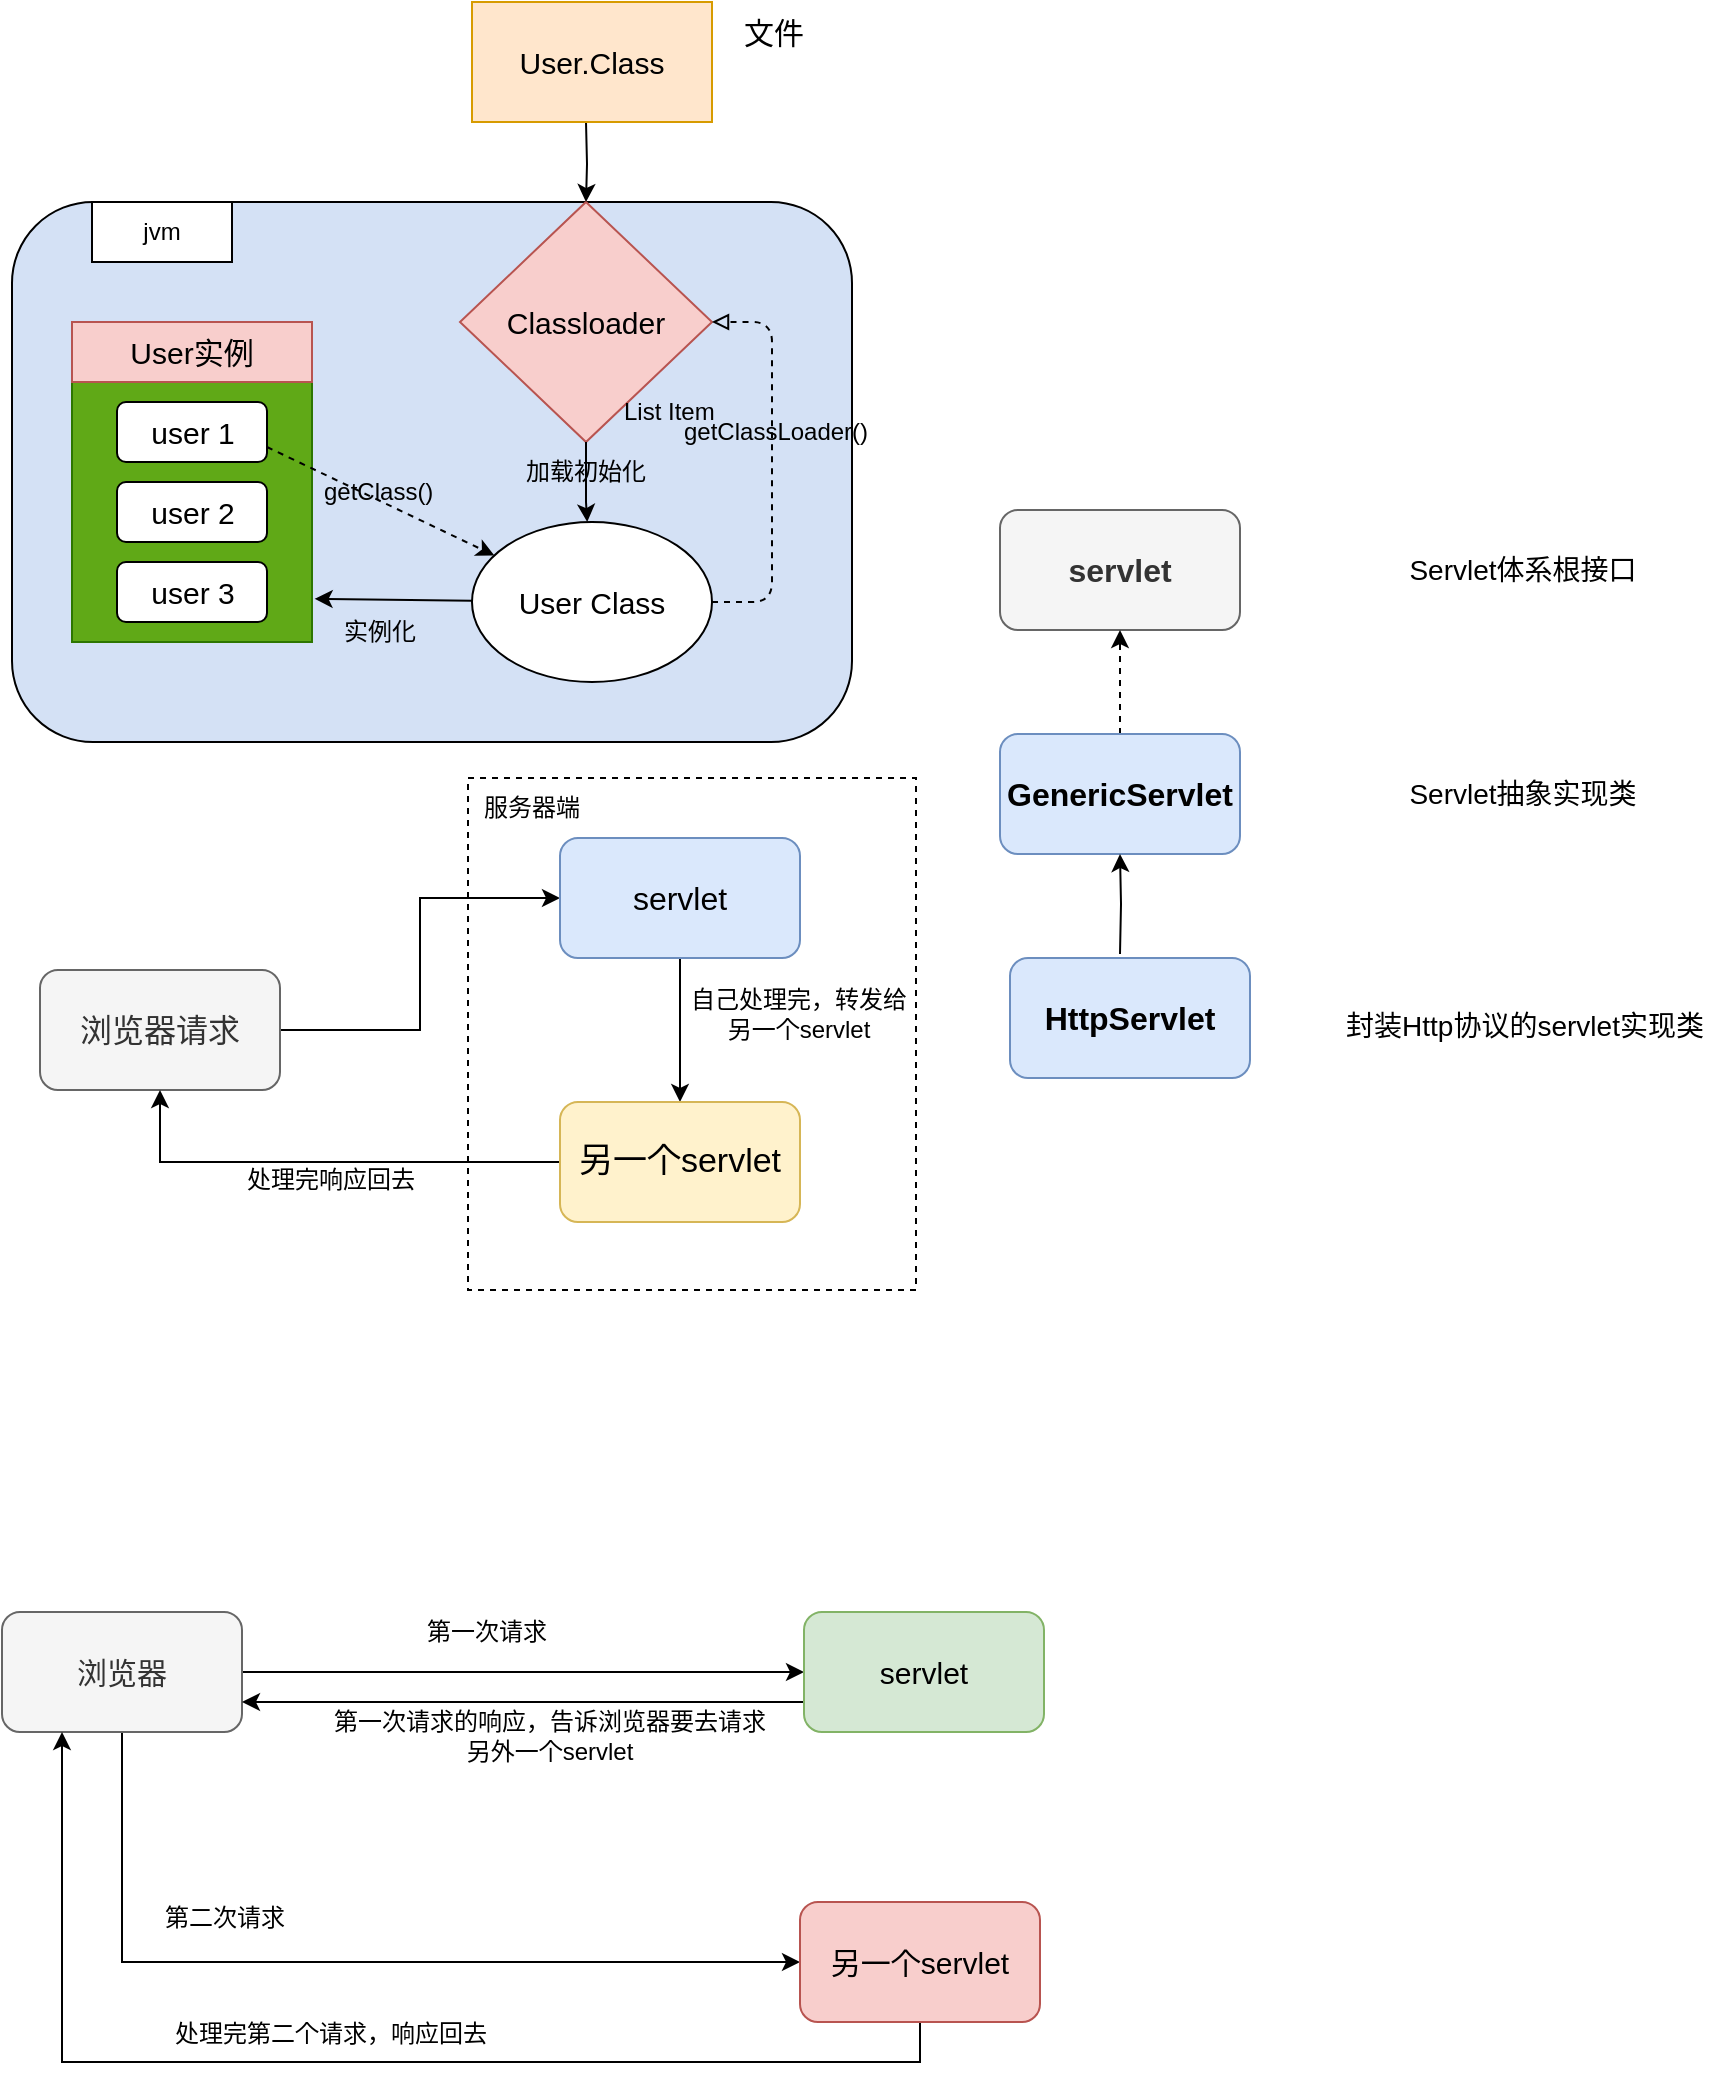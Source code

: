 <mxfile version="21.6.7" type="github">
  <diagram name="第 1 页" id="zxa8kRrm9WGZQYI5S8br">
    <mxGraphModel dx="794" dy="443" grid="0" gridSize="10" guides="1" tooltips="1" connect="1" arrows="1" fold="1" page="1" pageScale="1" pageWidth="827" pageHeight="1169" background="none" math="0" shadow="0">
      <root>
        <mxCell id="0" />
        <mxCell id="1" parent="0" />
        <mxCell id="cZb_3BcDoHcY1prgdpEC-1" value="" style="rounded=1;whiteSpace=wrap;html=1;fillColor=#D4E1F5;gradientColor=none;movable=1;resizable=1;rotatable=1;deletable=1;editable=1;locked=0;connectable=1;" parent="1" vertex="1">
          <mxGeometry x="70" y="120" width="420" height="270" as="geometry" />
        </mxCell>
        <mxCell id="cZb_3BcDoHcY1prgdpEC-4" value="jvm" style="rounded=0;whiteSpace=wrap;html=1;fillColor=default;strokeColor=default;" parent="1" vertex="1">
          <mxGeometry x="110" y="120" width="70" height="30" as="geometry" />
        </mxCell>
        <mxCell id="cZb_3BcDoHcY1prgdpEC-6" value="" style="rounded=0;whiteSpace=wrap;html=1;strokeColor=#2D7600;fontSize=15;fillColor=#60a917;fontColor=#ffffff;" parent="1" vertex="1">
          <mxGeometry x="100" y="180" width="120" height="160" as="geometry" />
        </mxCell>
        <mxCell id="cZb_3BcDoHcY1prgdpEC-7" value="User实例" style="rounded=0;whiteSpace=wrap;html=1;strokeColor=#b85450;fontSize=15;fillColor=#f8cecc;" parent="1" vertex="1">
          <mxGeometry x="100" y="180" width="120" height="30" as="geometry" />
        </mxCell>
        <mxCell id="cZb_3BcDoHcY1prgdpEC-27" value="" style="orthogonalLoop=1;jettySize=auto;html=1;fontSize=12;startArrow=none;startFill=0;exitX=1;exitY=0.75;exitDx=0;exitDy=0;dashed=1;" parent="1" source="cZb_3BcDoHcY1prgdpEC-8" target="cZb_3BcDoHcY1prgdpEC-11" edge="1">
          <mxGeometry relative="1" as="geometry" />
        </mxCell>
        <mxCell id="cZb_3BcDoHcY1prgdpEC-8" value="user 1" style="rounded=1;whiteSpace=wrap;html=1;strokeColor=default;fontSize=15;fillColor=default;" parent="1" vertex="1">
          <mxGeometry x="122.5" y="220" width="75" height="30" as="geometry" />
        </mxCell>
        <mxCell id="cZb_3BcDoHcY1prgdpEC-9" value="user 2" style="rounded=1;whiteSpace=wrap;html=1;strokeColor=default;fontSize=15;fillColor=default;" parent="1" vertex="1">
          <mxGeometry x="122.5" y="260" width="75" height="30" as="geometry" />
        </mxCell>
        <mxCell id="cZb_3BcDoHcY1prgdpEC-10" value="user 3" style="rounded=1;whiteSpace=wrap;html=1;strokeColor=default;fontSize=15;fillColor=default;" parent="1" vertex="1">
          <mxGeometry x="122.5" y="300" width="75" height="30" as="geometry" />
        </mxCell>
        <mxCell id="cZb_3BcDoHcY1prgdpEC-24" value="" style="orthogonalLoop=1;jettySize=auto;html=1;fontSize=12;entryX=1.011;entryY=0.865;entryDx=0;entryDy=0;entryPerimeter=0;startArrow=none;startFill=0;" parent="1" source="cZb_3BcDoHcY1prgdpEC-11" target="cZb_3BcDoHcY1prgdpEC-6" edge="1">
          <mxGeometry relative="1" as="geometry" />
        </mxCell>
        <mxCell id="cZb_3BcDoHcY1prgdpEC-11" value="User Class" style="ellipse;whiteSpace=wrap;html=1;strokeColor=default;fontSize=15;fillColor=default;" parent="1" vertex="1">
          <mxGeometry x="300" y="280" width="120" height="80" as="geometry" />
        </mxCell>
        <mxCell id="cZb_3BcDoHcY1prgdpEC-12" value="Classloader" style="rhombus;whiteSpace=wrap;html=1;strokeColor=#b85450;fontSize=15;fillColor=#f8cecc;" parent="1" vertex="1">
          <mxGeometry x="294" y="120" width="126" height="120" as="geometry" />
        </mxCell>
        <mxCell id="cZb_3BcDoHcY1prgdpEC-16" style="edgeStyle=orthogonalEdgeStyle;rounded=0;orthogonalLoop=1;jettySize=auto;html=1;fontSize=15;" parent="1" target="cZb_3BcDoHcY1prgdpEC-12" edge="1">
          <mxGeometry relative="1" as="geometry">
            <mxPoint x="357" y="80" as="sourcePoint" />
          </mxGeometry>
        </mxCell>
        <mxCell id="cZb_3BcDoHcY1prgdpEC-13" value="User.Class" style="rounded=0;whiteSpace=wrap;html=1;strokeColor=#d79b00;fontSize=15;fillColor=#ffe6cc;" parent="1" vertex="1">
          <mxGeometry x="300" y="20" width="120" height="60" as="geometry" />
        </mxCell>
        <mxCell id="cZb_3BcDoHcY1prgdpEC-15" value="文件" style="text;strokeColor=none;fillColor=none;align=left;verticalAlign=middle;spacingLeft=4;spacingRight=4;overflow=hidden;points=[[0,0.5],[1,0.5]];portConstraint=eastwest;rotatable=0;whiteSpace=wrap;html=1;fontSize=15;" parent="1" vertex="1">
          <mxGeometry x="430" y="20" width="80" height="30" as="geometry" />
        </mxCell>
        <mxCell id="cZb_3BcDoHcY1prgdpEC-17" value="" style="endArrow=classic;html=1;rounded=0;fontSize=15;exitX=0.5;exitY=1;exitDx=0;exitDy=0;" parent="1" source="cZb_3BcDoHcY1prgdpEC-12" target="cZb_3BcDoHcY1prgdpEC-11" edge="1">
          <mxGeometry width="50" height="50" relative="1" as="geometry">
            <mxPoint x="380" y="260" as="sourcePoint" />
            <mxPoint x="430" y="210" as="targetPoint" />
            <Array as="points">
              <mxPoint x="357" y="270" />
            </Array>
          </mxGeometry>
        </mxCell>
        <mxCell id="cZb_3BcDoHcY1prgdpEC-18" value="" style="endArrow=block;dashed=1;endFill=0;html=1;fontSize=15;entryX=1;entryY=0.5;entryDx=0;entryDy=0;entryPerimeter=0;edgeStyle=entityRelationEdgeStyle;" parent="1" source="cZb_3BcDoHcY1prgdpEC-11" target="cZb_3BcDoHcY1prgdpEC-12" edge="1">
          <mxGeometry width="160" relative="1" as="geometry">
            <mxPoint x="330" y="240" as="sourcePoint" />
            <mxPoint x="490" y="240" as="targetPoint" />
          </mxGeometry>
        </mxCell>
        <mxCell id="cZb_3BcDoHcY1prgdpEC-19" value="加载初始化" style="text;strokeColor=none;fillColor=none;align=left;verticalAlign=middle;spacingLeft=4;spacingRight=4;overflow=hidden;points=[[0,0.5],[1,0.5]];portConstraint=eastwest;rotatable=0;whiteSpace=wrap;html=1;fontSize=12;" parent="1" vertex="1">
          <mxGeometry x="321" y="240" width="89" height="30" as="geometry" />
        </mxCell>
        <mxCell id="cZb_3BcDoHcY1prgdpEC-20" value="getClassLoader()" style="text;strokeColor=none;fillColor=none;align=left;verticalAlign=middle;spacingLeft=4;spacingRight=4;overflow=hidden;points=[[0,0.5],[1,0.5]];portConstraint=eastwest;rotatable=0;whiteSpace=wrap;html=1;fontSize=12;" parent="1" vertex="1">
          <mxGeometry x="400" y="220" width="120" height="30" as="geometry" />
        </mxCell>
        <mxCell id="cZb_3BcDoHcY1prgdpEC-25" value="List Item" style="text;strokeColor=none;fillColor=none;align=left;verticalAlign=middle;spacingLeft=4;spacingRight=4;overflow=hidden;points=[[0,0.5],[1,0.5]];portConstraint=eastwest;rotatable=0;whiteSpace=wrap;html=1;fontSize=12;" parent="1" vertex="1">
          <mxGeometry x="370" y="210" width="80" height="30" as="geometry" />
        </mxCell>
        <mxCell id="cZb_3BcDoHcY1prgdpEC-26" value="实例化" style="text;strokeColor=none;fillColor=none;align=left;verticalAlign=middle;spacingLeft=4;spacingRight=4;overflow=hidden;points=[[0,0.5],[1,0.5]];portConstraint=eastwest;rotatable=0;whiteSpace=wrap;html=1;fontSize=12;" parent="1" vertex="1">
          <mxGeometry x="230" y="320" width="80" height="30" as="geometry" />
        </mxCell>
        <mxCell id="cZb_3BcDoHcY1prgdpEC-28" value="getClass()" style="text;strokeColor=none;fillColor=none;align=left;verticalAlign=middle;spacingLeft=4;spacingRight=4;overflow=hidden;points=[[0,0.5],[1,0.5]];portConstraint=eastwest;rotatable=0;whiteSpace=wrap;html=1;fontSize=12;" parent="1" vertex="1">
          <mxGeometry x="220" y="250" width="80" height="30" as="geometry" />
        </mxCell>
        <mxCell id="AneiGNn3GZLU3Ph9zybu-1" value="&lt;font style=&quot;font-size: 16px;&quot;&gt;&lt;b&gt;servlet&lt;/b&gt;&lt;/font&gt;" style="rounded=1;whiteSpace=wrap;html=1;fillColor=#f5f5f5;fontColor=#333333;strokeColor=#666666;" parent="1" vertex="1">
          <mxGeometry x="564" y="274" width="120" height="60" as="geometry" />
        </mxCell>
        <mxCell id="AneiGNn3GZLU3Ph9zybu-5" style="edgeStyle=orthogonalEdgeStyle;rounded=0;orthogonalLoop=1;jettySize=auto;html=1;exitX=0.5;exitY=0;exitDx=0;exitDy=0;dashed=1;" parent="1" source="AneiGNn3GZLU3Ph9zybu-2" target="AneiGNn3GZLU3Ph9zybu-1" edge="1">
          <mxGeometry relative="1" as="geometry" />
        </mxCell>
        <mxCell id="AneiGNn3GZLU3Ph9zybu-2" value="&lt;font style=&quot;font-size: 16px;&quot;&gt;&lt;b&gt;GenericServlet&lt;/b&gt;&lt;/font&gt;" style="rounded=1;whiteSpace=wrap;html=1;fillColor=#dae8fc;strokeColor=#6c8ebf;" parent="1" vertex="1">
          <mxGeometry x="564" y="386" width="120" height="60" as="geometry" />
        </mxCell>
        <mxCell id="AneiGNn3GZLU3Ph9zybu-4" style="edgeStyle=orthogonalEdgeStyle;rounded=0;orthogonalLoop=1;jettySize=auto;html=1;exitX=0.5;exitY=0;exitDx=0;exitDy=0;" parent="1" target="AneiGNn3GZLU3Ph9zybu-2" edge="1">
          <mxGeometry relative="1" as="geometry">
            <mxPoint x="624" y="496" as="sourcePoint" />
          </mxGeometry>
        </mxCell>
        <mxCell id="AneiGNn3GZLU3Ph9zybu-3" value="&lt;font style=&quot;font-size: 16px;&quot;&gt;&lt;b&gt;HttpServlet&lt;/b&gt;&lt;/font&gt;" style="rounded=1;whiteSpace=wrap;html=1;fillColor=#dae8fc;strokeColor=#6c8ebf;" parent="1" vertex="1">
          <mxGeometry x="569" y="498" width="120" height="60" as="geometry" />
        </mxCell>
        <mxCell id="AneiGNn3GZLU3Ph9zybu-6" value="&lt;font style=&quot;font-size: 14px;&quot;&gt;Servlet体系根接口&lt;/font&gt;" style="text;html=1;align=center;verticalAlign=middle;resizable=0;points=[];autosize=1;strokeColor=none;fillColor=none;" parent="1" vertex="1">
          <mxGeometry x="759" y="289.5" width="132" height="29" as="geometry" />
        </mxCell>
        <mxCell id="AneiGNn3GZLU3Ph9zybu-8" value="&lt;font style=&quot;font-size: 14px;&quot;&gt;Servlet抽象实现类&lt;/font&gt;" style="text;html=1;align=center;verticalAlign=middle;resizable=0;points=[];autosize=1;strokeColor=none;fillColor=none;" parent="1" vertex="1">
          <mxGeometry x="759" y="401.5" width="132" height="29" as="geometry" />
        </mxCell>
        <mxCell id="AneiGNn3GZLU3Ph9zybu-9" value="&lt;font style=&quot;font-size: 14px;&quot;&gt;封装Http协议的servlet实现类&lt;/font&gt;" style="text;html=1;align=center;verticalAlign=middle;resizable=0;points=[];autosize=1;strokeColor=none;fillColor=none;" parent="1" vertex="1">
          <mxGeometry x="727" y="517" width="197" height="29" as="geometry" />
        </mxCell>
        <mxCell id="Q26XlLEVTCVS61FyrZEw-5" style="edgeStyle=orthogonalEdgeStyle;rounded=0;orthogonalLoop=1;jettySize=auto;html=1;exitX=1;exitY=0.5;exitDx=0;exitDy=0;entryX=0;entryY=0.5;entryDx=0;entryDy=0;" edge="1" parent="1" source="Q26XlLEVTCVS61FyrZEw-1" target="Q26XlLEVTCVS61FyrZEw-2">
          <mxGeometry relative="1" as="geometry" />
        </mxCell>
        <mxCell id="Q26XlLEVTCVS61FyrZEw-1" value="&lt;font style=&quot;font-size: 16px;&quot;&gt;浏览器请求&lt;/font&gt;" style="rounded=1;whiteSpace=wrap;html=1;fillColor=#f5f5f5;fontColor=#333333;strokeColor=#666666;" vertex="1" parent="1">
          <mxGeometry x="84" y="504" width="120" height="60" as="geometry" />
        </mxCell>
        <mxCell id="Q26XlLEVTCVS61FyrZEw-6" style="edgeStyle=orthogonalEdgeStyle;rounded=0;orthogonalLoop=1;jettySize=auto;html=1;exitX=0.5;exitY=1;exitDx=0;exitDy=0;" edge="1" parent="1" source="Q26XlLEVTCVS61FyrZEw-2" target="Q26XlLEVTCVS61FyrZEw-3">
          <mxGeometry relative="1" as="geometry" />
        </mxCell>
        <mxCell id="Q26XlLEVTCVS61FyrZEw-2" value="&lt;font style=&quot;font-size: 16px;&quot;&gt;servlet&lt;/font&gt;" style="rounded=1;whiteSpace=wrap;html=1;fillColor=#dae8fc;strokeColor=#6c8ebf;" vertex="1" parent="1">
          <mxGeometry x="344" y="438" width="120" height="60" as="geometry" />
        </mxCell>
        <mxCell id="Q26XlLEVTCVS61FyrZEw-7" style="edgeStyle=orthogonalEdgeStyle;rounded=0;orthogonalLoop=1;jettySize=auto;html=1;exitX=0;exitY=0.5;exitDx=0;exitDy=0;entryX=0.5;entryY=1;entryDx=0;entryDy=0;" edge="1" parent="1" source="Q26XlLEVTCVS61FyrZEw-3" target="Q26XlLEVTCVS61FyrZEw-1">
          <mxGeometry relative="1" as="geometry" />
        </mxCell>
        <mxCell id="Q26XlLEVTCVS61FyrZEw-3" value="&lt;font style=&quot;font-size: 17px;&quot;&gt;另一个servlet&lt;/font&gt;" style="rounded=1;whiteSpace=wrap;html=1;fillColor=#fff2cc;strokeColor=#d6b656;" vertex="1" parent="1">
          <mxGeometry x="344" y="570" width="120" height="60" as="geometry" />
        </mxCell>
        <mxCell id="Q26XlLEVTCVS61FyrZEw-8" value="自己处理完，转发给另一个servlet" style="text;html=1;strokeColor=none;fillColor=none;align=center;verticalAlign=middle;whiteSpace=wrap;rounded=0;" vertex="1" parent="1">
          <mxGeometry x="406" y="498" width="115" height="55" as="geometry" />
        </mxCell>
        <mxCell id="Q26XlLEVTCVS61FyrZEw-9" value="处理完响应回去" style="text;html=1;strokeColor=none;fillColor=none;align=center;verticalAlign=middle;whiteSpace=wrap;rounded=0;" vertex="1" parent="1">
          <mxGeometry x="165" y="594" width="129" height="30" as="geometry" />
        </mxCell>
        <mxCell id="Q26XlLEVTCVS61FyrZEw-10" value="" style="rounded=0;whiteSpace=wrap;html=1;fillColor=none;dashed=1;" vertex="1" parent="1">
          <mxGeometry x="298" y="408" width="224" height="256" as="geometry" />
        </mxCell>
        <mxCell id="Q26XlLEVTCVS61FyrZEw-11" value="服务器端" style="text;html=1;strokeColor=none;fillColor=none;align=center;verticalAlign=middle;whiteSpace=wrap;rounded=0;" vertex="1" parent="1">
          <mxGeometry x="300" y="408" width="60" height="30" as="geometry" />
        </mxCell>
        <mxCell id="Q26XlLEVTCVS61FyrZEw-15" style="edgeStyle=orthogonalEdgeStyle;rounded=0;orthogonalLoop=1;jettySize=auto;html=1;exitX=1;exitY=0.5;exitDx=0;exitDy=0;entryX=0;entryY=0.5;entryDx=0;entryDy=0;" edge="1" parent="1" source="Q26XlLEVTCVS61FyrZEw-12" target="Q26XlLEVTCVS61FyrZEw-13">
          <mxGeometry relative="1" as="geometry">
            <mxPoint x="328.667" y="855" as="targetPoint" />
          </mxGeometry>
        </mxCell>
        <mxCell id="Q26XlLEVTCVS61FyrZEw-19" style="edgeStyle=orthogonalEdgeStyle;rounded=0;orthogonalLoop=1;jettySize=auto;html=1;exitX=0.5;exitY=1;exitDx=0;exitDy=0;entryX=0;entryY=0.5;entryDx=0;entryDy=0;" edge="1" parent="1" source="Q26XlLEVTCVS61FyrZEw-12" target="Q26XlLEVTCVS61FyrZEw-14">
          <mxGeometry relative="1" as="geometry" />
        </mxCell>
        <mxCell id="Q26XlLEVTCVS61FyrZEw-12" value="&lt;font style=&quot;font-size: 15px;&quot;&gt;浏览器&lt;/font&gt;" style="rounded=1;whiteSpace=wrap;html=1;fillColor=#f5f5f5;fontColor=#333333;strokeColor=#666666;" vertex="1" parent="1">
          <mxGeometry x="65" y="825" width="120" height="60" as="geometry" />
        </mxCell>
        <mxCell id="Q26XlLEVTCVS61FyrZEw-17" style="edgeStyle=orthogonalEdgeStyle;rounded=0;orthogonalLoop=1;jettySize=auto;html=1;exitX=0;exitY=0.75;exitDx=0;exitDy=0;entryX=1;entryY=0.75;entryDx=0;entryDy=0;" edge="1" parent="1" source="Q26XlLEVTCVS61FyrZEw-13" target="Q26XlLEVTCVS61FyrZEw-12">
          <mxGeometry relative="1" as="geometry" />
        </mxCell>
        <mxCell id="Q26XlLEVTCVS61FyrZEw-13" value="&lt;font style=&quot;font-size: 15px;&quot;&gt;servlet&lt;/font&gt;" style="rounded=1;whiteSpace=wrap;html=1;fillColor=#d5e8d4;strokeColor=#82b366;" vertex="1" parent="1">
          <mxGeometry x="466" y="825" width="120" height="60" as="geometry" />
        </mxCell>
        <mxCell id="Q26XlLEVTCVS61FyrZEw-21" style="edgeStyle=orthogonalEdgeStyle;rounded=0;orthogonalLoop=1;jettySize=auto;html=1;exitX=0.5;exitY=1;exitDx=0;exitDy=0;entryX=0.25;entryY=1;entryDx=0;entryDy=0;" edge="1" parent="1" source="Q26XlLEVTCVS61FyrZEw-14" target="Q26XlLEVTCVS61FyrZEw-12">
          <mxGeometry relative="1" as="geometry" />
        </mxCell>
        <mxCell id="Q26XlLEVTCVS61FyrZEw-14" value="&lt;font style=&quot;font-size: 15px;&quot;&gt;另一个servlet&lt;/font&gt;" style="rounded=1;whiteSpace=wrap;html=1;fillColor=#f8cecc;strokeColor=#b85450;" vertex="1" parent="1">
          <mxGeometry x="464" y="970" width="120" height="60" as="geometry" />
        </mxCell>
        <mxCell id="Q26XlLEVTCVS61FyrZEw-16" value="第一次请求" style="text;html=1;strokeColor=none;fillColor=none;align=center;verticalAlign=middle;whiteSpace=wrap;rounded=0;" vertex="1" parent="1">
          <mxGeometry x="263" y="820" width="89" height="30" as="geometry" />
        </mxCell>
        <mxCell id="Q26XlLEVTCVS61FyrZEw-18" value="第一次请求的响应，告诉浏览器要去请求另外一个servlet" style="text;html=1;strokeColor=none;fillColor=none;align=center;verticalAlign=middle;whiteSpace=wrap;rounded=0;" vertex="1" parent="1">
          <mxGeometry x="226" y="872" width="226" height="30" as="geometry" />
        </mxCell>
        <mxCell id="Q26XlLEVTCVS61FyrZEw-20" value="第二次请求" style="text;html=1;strokeColor=none;fillColor=none;align=center;verticalAlign=middle;whiteSpace=wrap;rounded=0;" vertex="1" parent="1">
          <mxGeometry x="122.5" y="963" width="107" height="30" as="geometry" />
        </mxCell>
        <mxCell id="Q26XlLEVTCVS61FyrZEw-22" value="处理完第二个请求，响应回去" style="text;html=1;strokeColor=none;fillColor=none;align=center;verticalAlign=middle;whiteSpace=wrap;rounded=0;" vertex="1" parent="1">
          <mxGeometry x="132" y="1021" width="195" height="30" as="geometry" />
        </mxCell>
      </root>
    </mxGraphModel>
  </diagram>
</mxfile>
